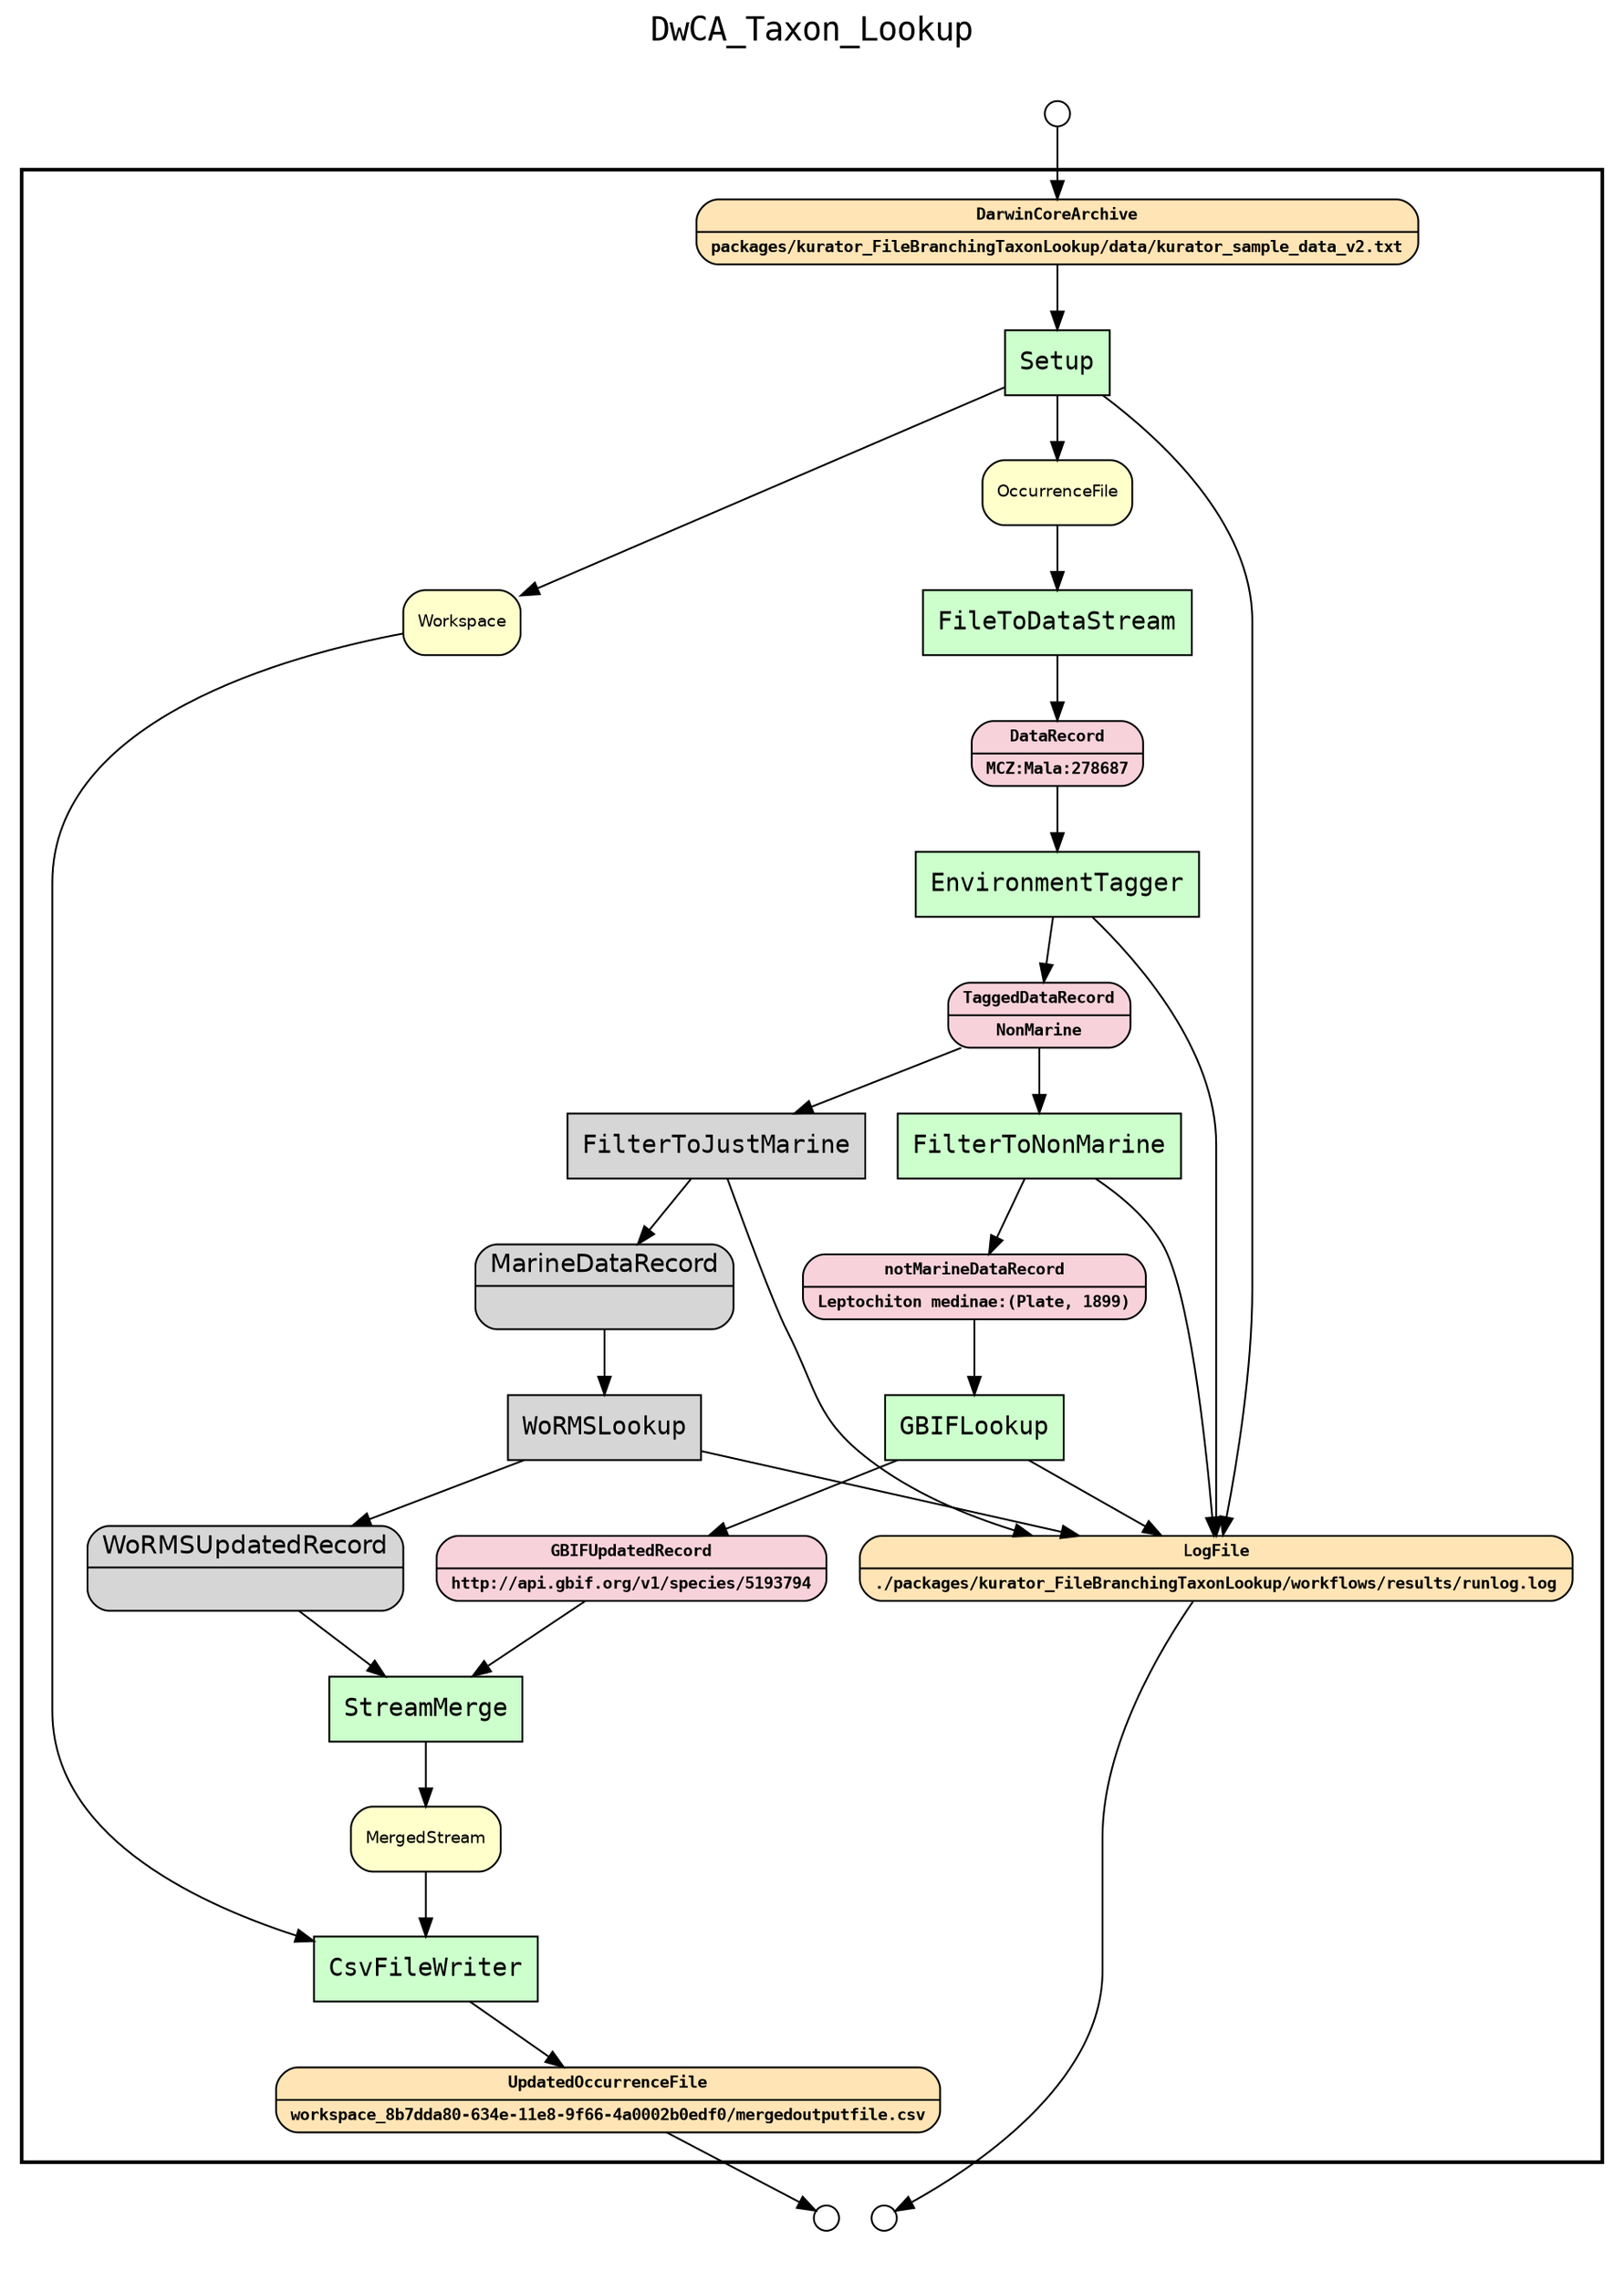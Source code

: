 
digraph yw_data_view {
rankdir=TB
fontname=Courier; fontsize=18; labelloc=t
label="DwCA_Taxon_Lookup"
subgraph cluster_workflow { label=""; color=black; penwidth=2
subgraph cluster_workflow_inner { label=""; color=white
node[shape=box style="filled" fillcolor="#d6d6d7" peripheries=1 fontname=Courier]
FilterToJustMarine
WoRMSLookup
node[shape=box style="filled" fillcolor="#CCFFCC" peripheries=1 fontname=Courier]
Setup
FileToDataStream
EnvironmentTagger
FilterToJustMarine
FilterToNonMarine
WoRMSLookup
GBIFLookup
StreamMerge
CsvFileWriter
node[shape=box style="filled" fillcolor="#CCFFCC" peripheries=1 fontname=Courier]
node[shape=box style="rounded,filled" fillcolor="#d6d6d7" peripheries=1 fontname=Helvetica]
MarineDataRecord
WoRMSUpdatedRecord
node[shape=box style="rounded,filled" fillcolor="#f8d2db" peripheries=1 fontname="Courier-Bold" fontsize=9]
DataRecord[shape=record rankdir=LR label="{<f0> DataRecord |<f1>MCZ:Mala:278687\n}"]
TaggedDataRecord[shape=record rankdir=LR label="{<f0> TaggedDataRecord |<f1>NonMarine\n}"]
MarineDataRecord[shape=record rankdir=LR label="{<f0> MarineDataRecord |<f1> \n}"]
notMarineDataRecord[shape=record rankdir=LR label="{<f0> notMarineDataRecord |<f1>Leptochiton medinae:(Plate, 1899)\n}"]
WoRMSUpdatedRecord[shape=record rankdir=LR label="{<f0> WoRMSUpdatedRecord |<f1>\n}"]
GBIFUpdatedRecord[shape=record rankdir=LR label="{<f0> GBIFUpdatedRecord |<f1>http://api.gbif.org/v1/species/5193794\n}"]
node[shape=box style="rounded,filled" fillcolor="#FFE4B5" peripheries=1 fontname="Courier-Bold" fontsize=9]
DarwinCoreArchive[shape=record rankdir=LR label="{<f0> DarwinCoreArchive |<f1>packages/kurator_FileBranchingTaxonLookup/data/kurator_sample_data_v2.txt\n}"]
node[shape=box style="rounded,filled" fillcolor="#FFFFCC" peripheries=1 fontname=Helvetica]
Workspace
OccurrenceFile
DataRecord
TaggedDataRecord
MarineDataRecord
notMarineDataRecord
WoRMSUpdatedRecord
GBIFUpdatedRecord
MergedStream
node[shape=box style="rounded,filled" fillcolor="#FFE4B5" peripheries=1 fontname="Courier-Bold" fontsize=9]
LogFile[shape=record rankdir=LR label="{<f0> LogFile |<f1>./packages/kurator_FileBranchingTaxonLookup/workflows/results/runlog.log\n}"]
UpdatedOccurrenceFile[shape=record rankdir=LR label="{<f0> UpdatedOccurrenceFile |<f1>workspace_8b7dda80-634e-11e8-9f66-4a0002b0edf0/mergedoutputfile.csv\n}"]
node[shape=box style="rounded,filled" fillcolor="#FFFFFF" peripheries=1 fontname=Helvetica]
}}
subgraph cluster_inflows { label=""; color=white; penwidth=2
subgraph cluster_inflows_inner { label=""; color=white
node[shape=circle fillcolor="#FFFFFF" peripheries=1 width=0.2]
DarwinCoreArchive_inflow [label=""]
}}
subgraph cluster_outflows { label=""; color=white; penwidth=2
subgraph cluster_outflows_inner { label=""; color=white
node[shape=circle fillcolor="#FFFFFF" peripheries=1 width=0.2]
LogFile_outflow [label=""]
UpdatedOccurrenceFile_outflow [label=""]
}}
DarwinCoreArchive -> Setup
Workspace -> CsvFileWriter
OccurrenceFile -> FileToDataStream
DataRecord -> EnvironmentTagger
TaggedDataRecord -> FilterToJustMarine
TaggedDataRecord -> FilterToNonMarine
MarineDataRecord -> WoRMSLookup
notMarineDataRecord -> GBIFLookup
WoRMSUpdatedRecord -> StreamMerge
GBIFUpdatedRecord -> StreamMerge
MergedStream -> CsvFileWriter
Setup -> Workspace
Setup -> LogFile
Setup -> OccurrenceFile
FileToDataStream -> DataRecord
EnvironmentTagger -> LogFile
EnvironmentTagger -> TaggedDataRecord
FilterToJustMarine -> LogFile
FilterToJustMarine -> MarineDataRecord
FilterToNonMarine -> LogFile
FilterToNonMarine -> notMarineDataRecord
WoRMSLookup -> LogFile
WoRMSLookup -> WoRMSUpdatedRecord
GBIFLookup -> LogFile
GBIFLookup -> GBIFUpdatedRecord
StreamMerge -> MergedStream
CsvFileWriter -> UpdatedOccurrenceFile
DarwinCoreArchive_inflow -> DarwinCoreArchive
LogFile -> LogFile_outflow
UpdatedOccurrenceFile -> UpdatedOccurrenceFile_outflow
}

